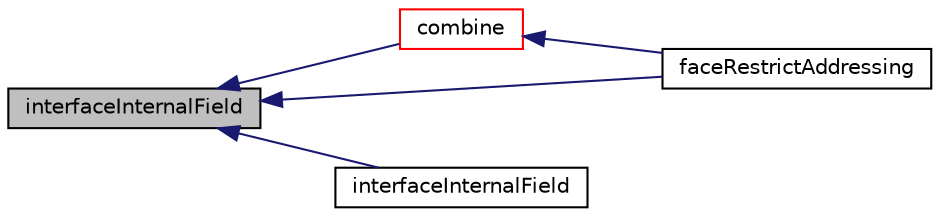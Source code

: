 digraph "interfaceInternalField"
{
  bgcolor="transparent";
  edge [fontname="Helvetica",fontsize="10",labelfontname="Helvetica",labelfontsize="10"];
  node [fontname="Helvetica",fontsize="10",shape=record];
  rankdir="LR";
  Node1 [label="interfaceInternalField",height=0.2,width=0.4,color="black", fillcolor="grey75", style="filled", fontcolor="black"];
  Node1 -> Node2 [dir="back",color="midnightblue",fontsize="10",style="solid",fontname="Helvetica"];
  Node2 [label="combine",height=0.2,width=0.4,color="red",URL="$a00914.html#a71a28096aae12ba135681d451b5557ad",tooltip="Merge the next level with this level. "];
  Node2 -> Node3 [dir="back",color="midnightblue",fontsize="10",style="solid",fontname="Helvetica"];
  Node3 [label="faceRestrictAddressing",height=0.2,width=0.4,color="black",URL="$a00914.html#abff59faa28e130ae0bee48a7dbbe45e7",tooltip="Return non-const access to face restrict addressing. "];
  Node1 -> Node3 [dir="back",color="midnightblue",fontsize="10",style="solid",fontname="Helvetica"];
  Node1 -> Node4 [dir="back",color="midnightblue",fontsize="10",style="solid",fontname="Helvetica"];
  Node4 [label="interfaceInternalField",height=0.2,width=0.4,color="black",URL="$a00914.html#ae3b2e26f2bbb8a100a72a0aaa1365cec"];
}
